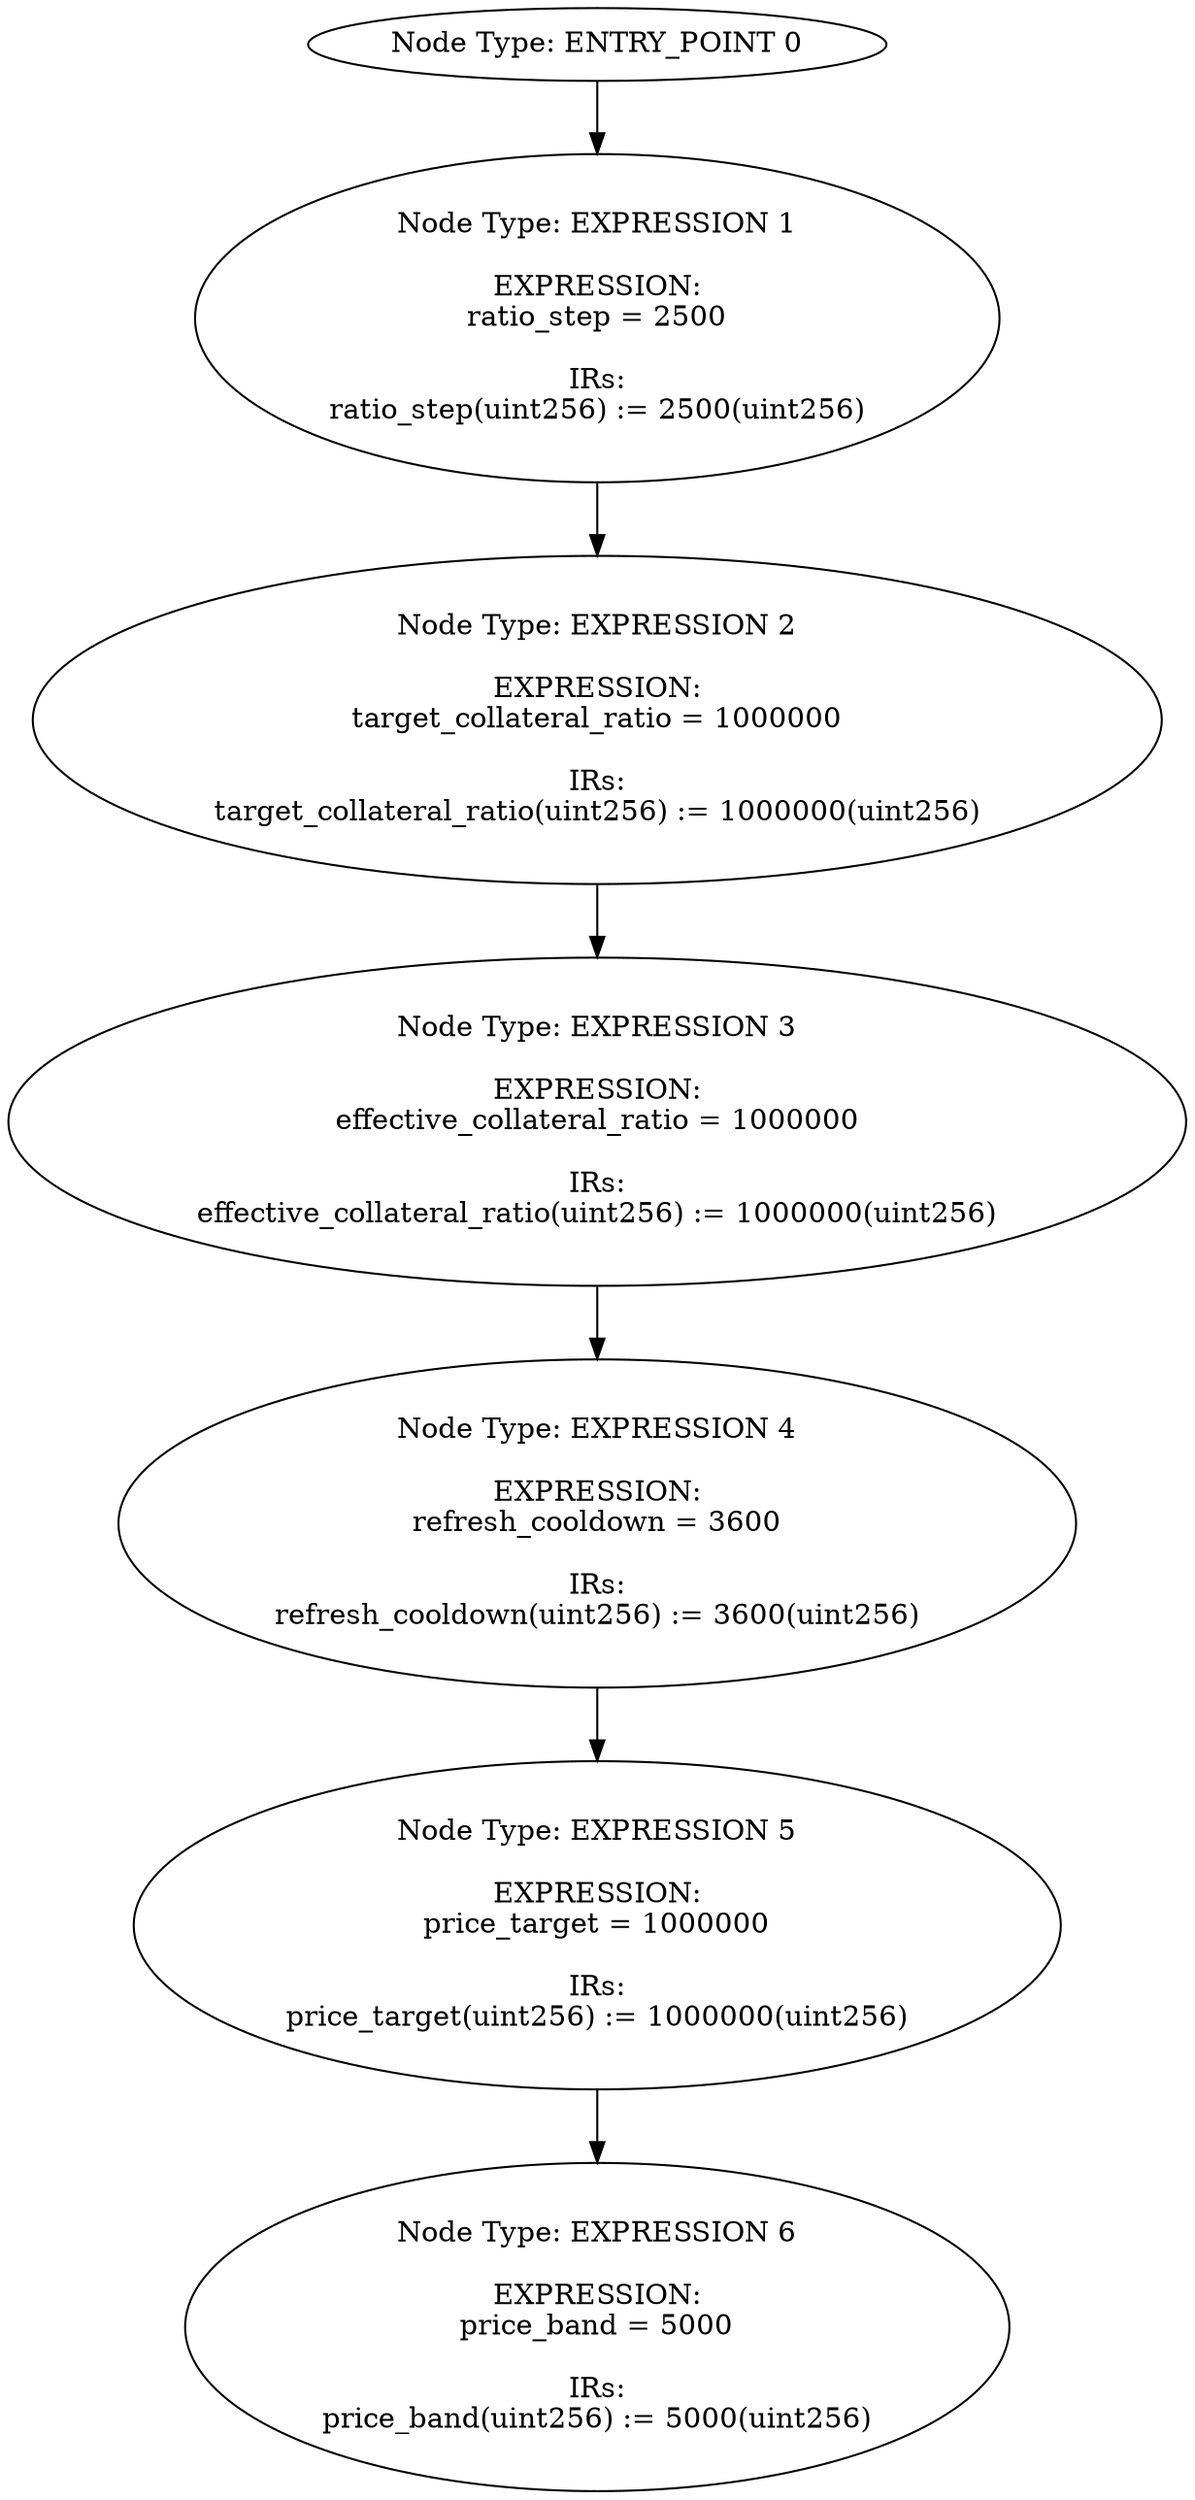 digraph{
0[label="Node Type: ENTRY_POINT 0
"];
0->1;
1[label="Node Type: EXPRESSION 1

EXPRESSION:
ratio_step = 2500

IRs:
ratio_step(uint256) := 2500(uint256)"];
1->2;
2[label="Node Type: EXPRESSION 2

EXPRESSION:
target_collateral_ratio = 1000000

IRs:
target_collateral_ratio(uint256) := 1000000(uint256)"];
2->3;
3[label="Node Type: EXPRESSION 3

EXPRESSION:
effective_collateral_ratio = 1000000

IRs:
effective_collateral_ratio(uint256) := 1000000(uint256)"];
3->4;
4[label="Node Type: EXPRESSION 4

EXPRESSION:
refresh_cooldown = 3600

IRs:
refresh_cooldown(uint256) := 3600(uint256)"];
4->5;
5[label="Node Type: EXPRESSION 5

EXPRESSION:
price_target = 1000000

IRs:
price_target(uint256) := 1000000(uint256)"];
5->6;
6[label="Node Type: EXPRESSION 6

EXPRESSION:
price_band = 5000

IRs:
price_band(uint256) := 5000(uint256)"];
}
